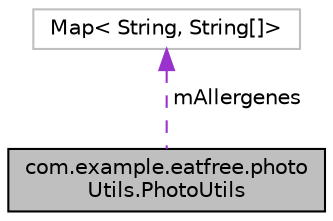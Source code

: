 digraph "com.example.eatfree.photoUtils.PhotoUtils"
{
 // LATEX_PDF_SIZE
  edge [fontname="Helvetica",fontsize="10",labelfontname="Helvetica",labelfontsize="10"];
  node [fontname="Helvetica",fontsize="10",shape=record];
  Node1 [label="com.example.eatfree.photo\lUtils.PhotoUtils",height=0.2,width=0.4,color="black", fillcolor="grey75", style="filled", fontcolor="black",tooltip=" "];
  Node2 -> Node1 [dir="back",color="darkorchid3",fontsize="10",style="dashed",label=" mAllergenes" ,fontname="Helvetica"];
  Node2 [label="Map\< String, String[]\>",height=0.2,width=0.4,color="grey75", fillcolor="white", style="filled",tooltip=" "];
}
